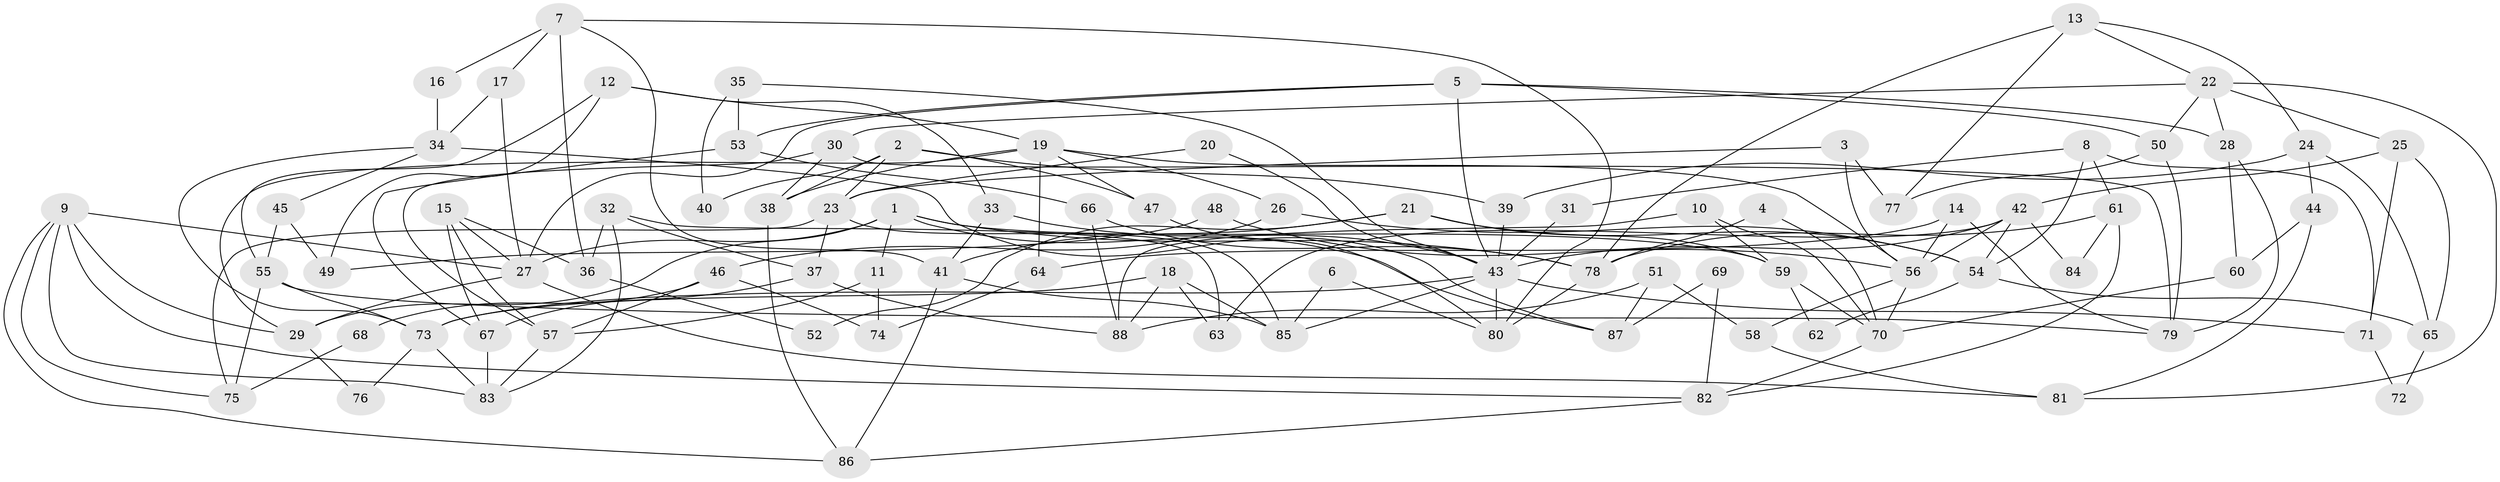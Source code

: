 // coarse degree distribution, {6: 0.2608695652173913, 7: 0.06521739130434782, 9: 0.043478260869565216, 4: 0.2826086956521739, 5: 0.17391304347826086, 3: 0.10869565217391304, 8: 0.043478260869565216, 12: 0.021739130434782608}
// Generated by graph-tools (version 1.1) at 2025/37/03/04/25 23:37:15]
// undirected, 88 vertices, 176 edges
graph export_dot {
  node [color=gray90,style=filled];
  1;
  2;
  3;
  4;
  5;
  6;
  7;
  8;
  9;
  10;
  11;
  12;
  13;
  14;
  15;
  16;
  17;
  18;
  19;
  20;
  21;
  22;
  23;
  24;
  25;
  26;
  27;
  28;
  29;
  30;
  31;
  32;
  33;
  34;
  35;
  36;
  37;
  38;
  39;
  40;
  41;
  42;
  43;
  44;
  45;
  46;
  47;
  48;
  49;
  50;
  51;
  52;
  53;
  54;
  55;
  56;
  57;
  58;
  59;
  60;
  61;
  62;
  63;
  64;
  65;
  66;
  67;
  68;
  69;
  70;
  71;
  72;
  73;
  74;
  75;
  76;
  77;
  78;
  79;
  80;
  81;
  82;
  83;
  84;
  85;
  86;
  87;
  88;
  1 -- 78;
  1 -- 29;
  1 -- 11;
  1 -- 27;
  1 -- 59;
  1 -- 87;
  2 -- 23;
  2 -- 38;
  2 -- 39;
  2 -- 40;
  2 -- 47;
  3 -- 56;
  3 -- 23;
  3 -- 77;
  4 -- 70;
  4 -- 78;
  5 -- 50;
  5 -- 27;
  5 -- 28;
  5 -- 43;
  5 -- 53;
  6 -- 85;
  6 -- 80;
  7 -- 36;
  7 -- 80;
  7 -- 16;
  7 -- 17;
  7 -- 41;
  8 -- 61;
  8 -- 71;
  8 -- 31;
  8 -- 54;
  9 -- 27;
  9 -- 75;
  9 -- 29;
  9 -- 82;
  9 -- 83;
  9 -- 86;
  10 -- 59;
  10 -- 70;
  10 -- 88;
  11 -- 57;
  11 -- 74;
  12 -- 19;
  12 -- 33;
  12 -- 49;
  12 -- 55;
  13 -- 22;
  13 -- 78;
  13 -- 24;
  13 -- 77;
  14 -- 64;
  14 -- 56;
  14 -- 79;
  15 -- 27;
  15 -- 57;
  15 -- 36;
  15 -- 67;
  16 -- 34;
  17 -- 34;
  17 -- 27;
  18 -- 63;
  18 -- 73;
  18 -- 85;
  18 -- 88;
  19 -- 29;
  19 -- 38;
  19 -- 26;
  19 -- 47;
  19 -- 56;
  19 -- 64;
  20 -- 43;
  20 -- 23;
  21 -- 41;
  21 -- 54;
  21 -- 52;
  21 -- 59;
  22 -- 28;
  22 -- 50;
  22 -- 25;
  22 -- 30;
  22 -- 81;
  23 -- 85;
  23 -- 37;
  23 -- 75;
  24 -- 65;
  24 -- 39;
  24 -- 44;
  25 -- 42;
  25 -- 65;
  25 -- 71;
  26 -- 54;
  26 -- 46;
  27 -- 29;
  27 -- 81;
  28 -- 60;
  28 -- 79;
  29 -- 76;
  30 -- 79;
  30 -- 38;
  30 -- 57;
  31 -- 43;
  32 -- 37;
  32 -- 83;
  32 -- 36;
  32 -- 63;
  33 -- 41;
  33 -- 43;
  34 -- 87;
  34 -- 73;
  34 -- 45;
  35 -- 43;
  35 -- 53;
  35 -- 40;
  36 -- 52;
  37 -- 88;
  37 -- 67;
  38 -- 86;
  39 -- 43;
  41 -- 85;
  41 -- 86;
  42 -- 43;
  42 -- 56;
  42 -- 54;
  42 -- 63;
  42 -- 84;
  43 -- 71;
  43 -- 73;
  43 -- 80;
  43 -- 85;
  44 -- 81;
  44 -- 60;
  45 -- 55;
  45 -- 49;
  46 -- 57;
  46 -- 68;
  46 -- 74;
  47 -- 80;
  48 -- 56;
  48 -- 49;
  50 -- 79;
  50 -- 77;
  51 -- 58;
  51 -- 88;
  51 -- 87;
  53 -- 67;
  53 -- 66;
  54 -- 62;
  54 -- 65;
  55 -- 79;
  55 -- 73;
  55 -- 75;
  56 -- 70;
  56 -- 58;
  57 -- 83;
  58 -- 81;
  59 -- 62;
  59 -- 70;
  60 -- 70;
  61 -- 82;
  61 -- 78;
  61 -- 84;
  64 -- 74;
  65 -- 72;
  66 -- 88;
  66 -- 78;
  67 -- 83;
  68 -- 75;
  69 -- 82;
  69 -- 87;
  70 -- 82;
  71 -- 72;
  73 -- 76;
  73 -- 83;
  78 -- 80;
  82 -- 86;
}
